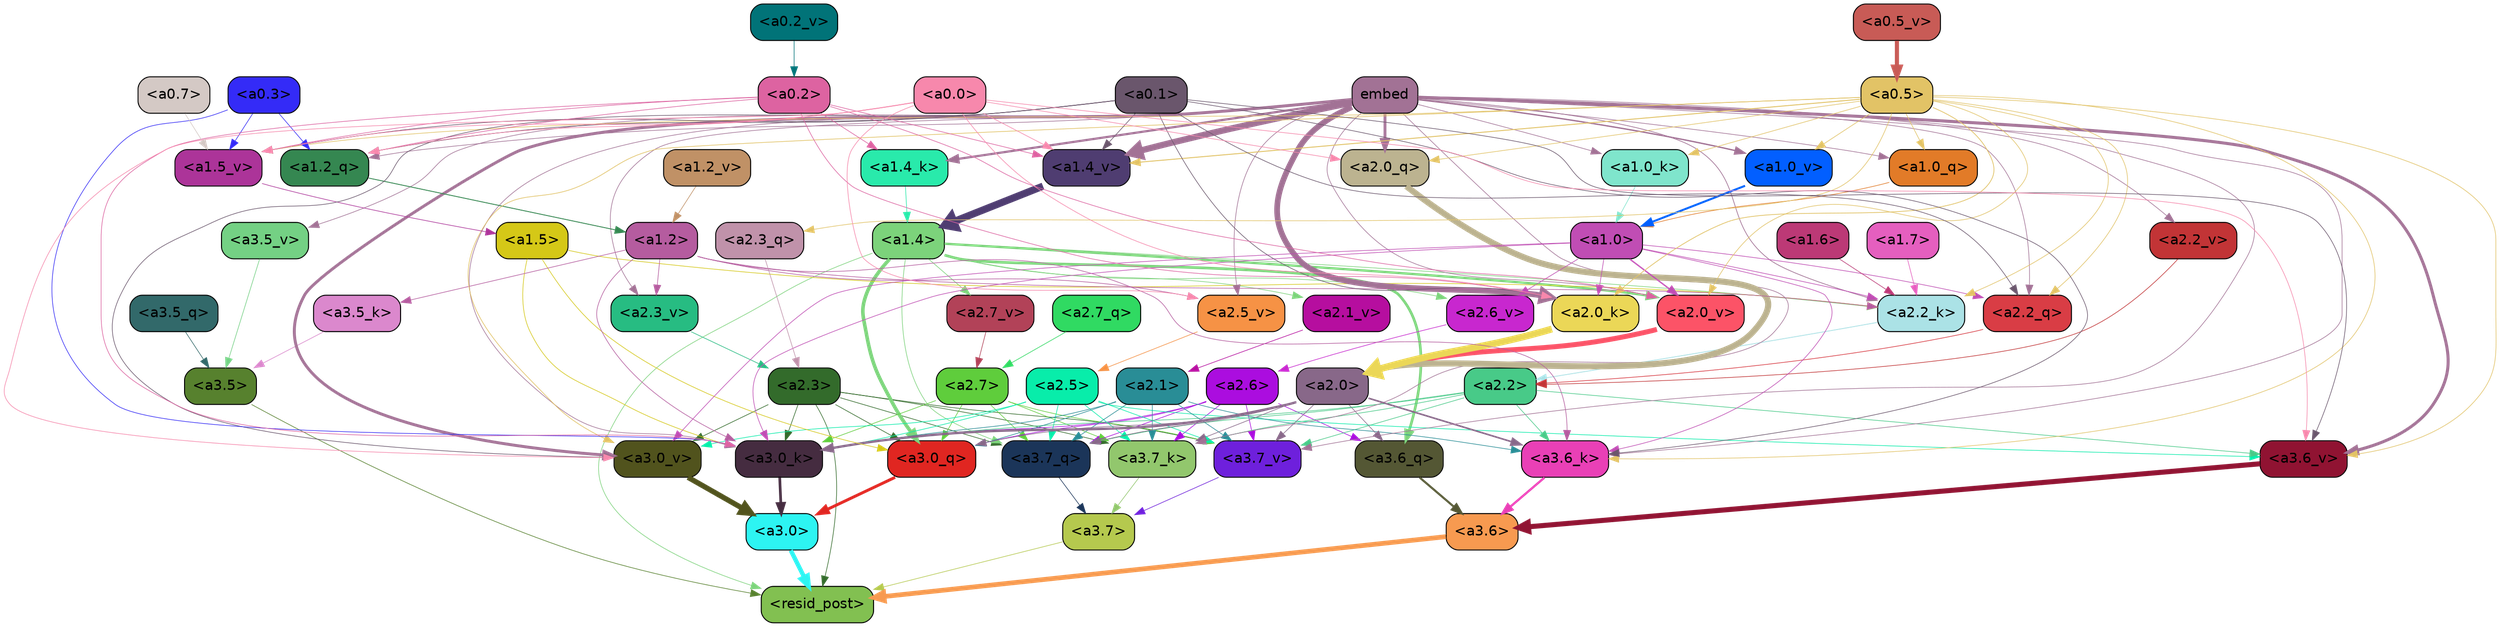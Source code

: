 strict digraph "" {
	graph [bgcolor=transparent,
		layout=dot,
		overlap=false,
		splines=true
	];
	"<a3.7>"	[color=black,
		fillcolor="#b5c94e",
		fontname=Helvetica,
		shape=box,
		style="filled, rounded"];
	"<resid_post>"	[color=black,
		fillcolor="#82c051",
		fontname=Helvetica,
		shape=box,
		style="filled, rounded"];
	"<a3.7>" -> "<resid_post>"	[color="#b5c94e",
		penwidth=0.6];
	"<a3.6>"	[color=black,
		fillcolor="#f79a50",
		fontname=Helvetica,
		shape=box,
		style="filled, rounded"];
	"<a3.6>" -> "<resid_post>"	[color="#f79a50",
		penwidth=4.6696330308914185];
	"<a3.5>"	[color=black,
		fillcolor="#57812e",
		fontname=Helvetica,
		shape=box,
		style="filled, rounded"];
	"<a3.5>" -> "<resid_post>"	[color="#57812e",
		penwidth=0.6];
	"<a3.0>"	[color=black,
		fillcolor="#2df4f2",
		fontname=Helvetica,
		shape=box,
		style="filled, rounded"];
	"<a3.0>" -> "<resid_post>"	[color="#2df4f2",
		penwidth=4.282557368278503];
	"<a2.3>"	[color=black,
		fillcolor="#336b2b",
		fontname=Helvetica,
		shape=box,
		style="filled, rounded"];
	"<a2.3>" -> "<resid_post>"	[color="#336b2b",
		penwidth=0.6];
	"<a3.7_q>"	[color=black,
		fillcolor="#1b3559",
		fontname=Helvetica,
		shape=box,
		style="filled, rounded"];
	"<a2.3>" -> "<a3.7_q>"	[color="#336b2b",
		penwidth=0.6];
	"<a3.0_q>"	[color=black,
		fillcolor="#e02621",
		fontname=Helvetica,
		shape=box,
		style="filled, rounded"];
	"<a2.3>" -> "<a3.0_q>"	[color="#336b2b",
		penwidth=0.6];
	"<a3.7_k>"	[color=black,
		fillcolor="#92c76d",
		fontname=Helvetica,
		shape=box,
		style="filled, rounded"];
	"<a2.3>" -> "<a3.7_k>"	[color="#336b2b",
		penwidth=0.6];
	"<a3.0_k>"	[color=black,
		fillcolor="#452c40",
		fontname=Helvetica,
		shape=box,
		style="filled, rounded"];
	"<a2.3>" -> "<a3.0_k>"	[color="#336b2b",
		penwidth=0.6];
	"<a3.7_v>"	[color=black,
		fillcolor="#6e20dc",
		fontname=Helvetica,
		shape=box,
		style="filled, rounded"];
	"<a2.3>" -> "<a3.7_v>"	[color="#336b2b",
		penwidth=0.6];
	"<a3.0_v>"	[color=black,
		fillcolor="#51531d",
		fontname=Helvetica,
		shape=box,
		style="filled, rounded"];
	"<a2.3>" -> "<a3.0_v>"	[color="#336b2b",
		penwidth=0.6];
	"<a1.4>"	[color=black,
		fillcolor="#7cd37b",
		fontname=Helvetica,
		shape=box,
		style="filled, rounded"];
	"<a1.4>" -> "<resid_post>"	[color="#7cd37b",
		penwidth=0.6];
	"<a1.4>" -> "<a3.7_q>"	[color="#7cd37b",
		penwidth=0.6];
	"<a3.6_q>"	[color=black,
		fillcolor="#545734",
		fontname=Helvetica,
		shape=box,
		style="filled, rounded"];
	"<a1.4>" -> "<a3.6_q>"	[color="#7cd37b",
		penwidth=2.6073555648326874];
	"<a1.4>" -> "<a3.0_q>"	[color="#7cd37b",
		penwidth=3.4971605762839317];
	"<a2.2_k>"	[color=black,
		fillcolor="#abe2e6",
		fontname=Helvetica,
		shape=box,
		style="filled, rounded"];
	"<a1.4>" -> "<a2.2_k>"	[color="#7cd37b",
		penwidth=0.6];
	"<a2.7_v>"	[color=black,
		fillcolor="#b24258",
		fontname=Helvetica,
		shape=box,
		style="filled, rounded"];
	"<a1.4>" -> "<a2.7_v>"	[color="#7cd37b",
		penwidth=0.6];
	"<a2.6_v>"	[color=black,
		fillcolor="#c827cf",
		fontname=Helvetica,
		shape=box,
		style="filled, rounded"];
	"<a1.4>" -> "<a2.6_v>"	[color="#7cd37b",
		penwidth=0.6];
	"<a2.1_v>"	[color=black,
		fillcolor="#b60e9f",
		fontname=Helvetica,
		shape=box,
		style="filled, rounded"];
	"<a1.4>" -> "<a2.1_v>"	[color="#7cd37b",
		penwidth=0.6];
	"<a2.0_v>"	[color=black,
		fillcolor="#fc5367",
		fontname=Helvetica,
		shape=box,
		style="filled, rounded"];
	"<a1.4>" -> "<a2.0_v>"	[color="#7cd37b",
		penwidth=2.268670678138733];
	"<a3.7_q>" -> "<a3.7>"	[color="#1b3559",
		penwidth=0.6];
	"<a3.6_q>" -> "<a3.6>"	[color="#545734",
		penwidth=2.03758105635643];
	"<a3.5_q>"	[color=black,
		fillcolor="#32696a",
		fontname=Helvetica,
		shape=box,
		style="filled, rounded"];
	"<a3.5_q>" -> "<a3.5>"	[color="#32696a",
		penwidth=0.6];
	"<a3.0_q>" -> "<a3.0>"	[color="#e02621",
		penwidth=2.8638100624084473];
	"<a3.7_k>" -> "<a3.7>"	[color="#92c76d",
		penwidth=0.6];
	"<a3.6_k>"	[color=black,
		fillcolor="#e940b6",
		fontname=Helvetica,
		shape=box,
		style="filled, rounded"];
	"<a3.6_k>" -> "<a3.6>"	[color="#e940b6",
		penwidth=2.174198240041733];
	"<a3.5_k>"	[color=black,
		fillcolor="#db88cd",
		fontname=Helvetica,
		shape=box,
		style="filled, rounded"];
	"<a3.5_k>" -> "<a3.5>"	[color="#db88cd",
		penwidth=0.6];
	"<a3.0_k>" -> "<a3.0>"	[color="#452c40",
		penwidth=2.6274144649505615];
	"<a3.7_v>" -> "<a3.7>"	[color="#6e20dc",
		penwidth=0.6];
	"<a3.6_v>"	[color=black,
		fillcolor="#901332",
		fontname=Helvetica,
		shape=box,
		style="filled, rounded"];
	"<a3.6_v>" -> "<a3.6>"	[color="#901332",
		penwidth=5.002329230308533];
	"<a3.5_v>"	[color=black,
		fillcolor="#74d184",
		fontname=Helvetica,
		shape=box,
		style="filled, rounded"];
	"<a3.5_v>" -> "<a3.5>"	[color="#74d184",
		penwidth=0.6];
	"<a3.0_v>" -> "<a3.0>"	[color="#51531d",
		penwidth=5.188832879066467];
	"<a2.7>"	[color=black,
		fillcolor="#5fcd3c",
		fontname=Helvetica,
		shape=box,
		style="filled, rounded"];
	"<a2.7>" -> "<a3.7_q>"	[color="#5fcd3c",
		penwidth=0.6];
	"<a2.7>" -> "<a3.0_q>"	[color="#5fcd3c",
		penwidth=0.6];
	"<a2.7>" -> "<a3.7_k>"	[color="#5fcd3c",
		penwidth=0.6];
	"<a2.7>" -> "<a3.0_k>"	[color="#5fcd3c",
		penwidth=0.6];
	"<a2.7>" -> "<a3.7_v>"	[color="#5fcd3c",
		penwidth=0.6];
	"<a2.6>"	[color=black,
		fillcolor="#ab0ddf",
		fontname=Helvetica,
		shape=box,
		style="filled, rounded"];
	"<a2.6>" -> "<a3.7_q>"	[color="#ab0ddf",
		penwidth=0.6];
	"<a2.6>" -> "<a3.6_q>"	[color="#ab0ddf",
		penwidth=0.6];
	"<a2.6>" -> "<a3.0_q>"	[color="#ab0ddf",
		penwidth=0.6];
	"<a2.6>" -> "<a3.7_k>"	[color="#ab0ddf",
		penwidth=0.6];
	"<a2.6>" -> "<a3.0_k>"	[color="#ab0ddf",
		penwidth=0.6];
	"<a2.6>" -> "<a3.7_v>"	[color="#ab0ddf",
		penwidth=0.6];
	"<a2.5>"	[color=black,
		fillcolor="#08edaa",
		fontname=Helvetica,
		shape=box,
		style="filled, rounded"];
	"<a2.5>" -> "<a3.7_q>"	[color="#08edaa",
		penwidth=0.6];
	"<a2.5>" -> "<a3.7_k>"	[color="#08edaa",
		penwidth=0.6];
	"<a2.5>" -> "<a3.0_k>"	[color="#08edaa",
		penwidth=0.6];
	"<a2.5>" -> "<a3.7_v>"	[color="#08edaa",
		penwidth=0.6];
	"<a2.5>" -> "<a3.6_v>"	[color="#08edaa",
		penwidth=0.6];
	"<a2.5>" -> "<a3.0_v>"	[color="#08edaa",
		penwidth=0.6];
	"<a2.2>"	[color=black,
		fillcolor="#48ca88",
		fontname=Helvetica,
		shape=box,
		style="filled, rounded"];
	"<a2.2>" -> "<a3.7_q>"	[color="#48ca88",
		penwidth=0.6];
	"<a2.2>" -> "<a3.7_k>"	[color="#48ca88",
		penwidth=0.6];
	"<a2.2>" -> "<a3.6_k>"	[color="#48ca88",
		penwidth=0.6];
	"<a2.2>" -> "<a3.0_k>"	[color="#48ca88",
		penwidth=0.6];
	"<a2.2>" -> "<a3.7_v>"	[color="#48ca88",
		penwidth=0.6];
	"<a2.2>" -> "<a3.6_v>"	[color="#48ca88",
		penwidth=0.6];
	"<a2.1>"	[color=black,
		fillcolor="#298d96",
		fontname=Helvetica,
		shape=box,
		style="filled, rounded"];
	"<a2.1>" -> "<a3.7_q>"	[color="#298d96",
		penwidth=0.6];
	"<a2.1>" -> "<a3.0_q>"	[color="#298d96",
		penwidth=0.6];
	"<a2.1>" -> "<a3.7_k>"	[color="#298d96",
		penwidth=0.6];
	"<a2.1>" -> "<a3.6_k>"	[color="#298d96",
		penwidth=0.6];
	"<a2.1>" -> "<a3.0_k>"	[color="#298d96",
		penwidth=0.6];
	"<a2.1>" -> "<a3.7_v>"	[color="#298d96",
		penwidth=0.6];
	"<a2.0>"	[color=black,
		fillcolor="#886889",
		fontname=Helvetica,
		shape=box,
		style="filled, rounded"];
	"<a2.0>" -> "<a3.7_q>"	[color="#886889",
		penwidth=0.6];
	"<a2.0>" -> "<a3.6_q>"	[color="#886889",
		penwidth=0.6];
	"<a2.0>" -> "<a3.0_q>"	[color="#886889",
		penwidth=0.6];
	"<a2.0>" -> "<a3.7_k>"	[color="#886889",
		penwidth=0.6];
	"<a2.0>" -> "<a3.6_k>"	[color="#886889",
		penwidth=1.5568191409111023];
	"<a2.0>" -> "<a3.0_k>"	[color="#886889",
		penwidth=2.270527422428131];
	"<a2.0>" -> "<a3.7_v>"	[color="#886889",
		penwidth=0.6];
	"<a1.5>"	[color=black,
		fillcolor="#d5c817",
		fontname=Helvetica,
		shape=box,
		style="filled, rounded"];
	"<a1.5>" -> "<a3.0_q>"	[color="#d5c817",
		penwidth=0.6];
	"<a1.5>" -> "<a3.0_k>"	[color="#d5c817",
		penwidth=0.6];
	"<a1.5>" -> "<a2.2_k>"	[color="#d5c817",
		penwidth=0.6];
	embed	[color=black,
		fillcolor="#a27295",
		fontname=Helvetica,
		shape=box,
		style="filled, rounded"];
	embed -> "<a3.7_k>"	[color="#a27295",
		penwidth=0.6];
	embed -> "<a3.6_k>"	[color="#a27295",
		penwidth=0.6];
	embed -> "<a3.0_k>"	[color="#a27295",
		penwidth=0.6];
	embed -> "<a3.7_v>"	[color="#a27295",
		penwidth=0.6];
	embed -> "<a3.6_v>"	[color="#a27295",
		penwidth=2.9588699340820312];
	embed -> "<a3.5_v>"	[color="#a27295",
		penwidth=0.6];
	embed -> "<a3.0_v>"	[color="#a27295",
		penwidth=2.8686431646347046];
	"<a2.2_q>"	[color=black,
		fillcolor="#d93d45",
		fontname=Helvetica,
		shape=box,
		style="filled, rounded"];
	embed -> "<a2.2_q>"	[color="#a27295",
		penwidth=0.6];
	"<a2.0_q>"	[color=black,
		fillcolor="#bcb390",
		fontname=Helvetica,
		shape=box,
		style="filled, rounded"];
	embed -> "<a2.0_q>"	[color="#a27295",
		penwidth=2.7617180347442627];
	embed -> "<a2.2_k>"	[color="#a27295",
		penwidth=0.67606520652771];
	"<a2.0_k>"	[color=black,
		fillcolor="#ebd757",
		fontname=Helvetica,
		shape=box,
		style="filled, rounded"];
	embed -> "<a2.0_k>"	[color="#a27295",
		penwidth=5.615107178688049];
	"<a2.5_v>"	[color=black,
		fillcolor="#f69245",
		fontname=Helvetica,
		shape=box,
		style="filled, rounded"];
	embed -> "<a2.5_v>"	[color="#a27295",
		penwidth=0.6];
	"<a2.3_v>"	[color=black,
		fillcolor="#27bc82",
		fontname=Helvetica,
		shape=box,
		style="filled, rounded"];
	embed -> "<a2.3_v>"	[color="#a27295",
		penwidth=0.6];
	"<a2.2_v>"	[color=black,
		fillcolor="#c23436",
		fontname=Helvetica,
		shape=box,
		style="filled, rounded"];
	embed -> "<a2.2_v>"	[color="#a27295",
		penwidth=0.6];
	embed -> "<a2.0_v>"	[color="#a27295",
		penwidth=0.6];
	"<a1.2_q>"	[color=black,
		fillcolor="#358751",
		fontname=Helvetica,
		shape=box,
		style="filled, rounded"];
	embed -> "<a1.2_q>"	[color="#a27295",
		penwidth=0.6];
	"<a1.0_q>"	[color=black,
		fillcolor="#e27b28",
		fontname=Helvetica,
		shape=box,
		style="filled, rounded"];
	embed -> "<a1.0_q>"	[color="#a27295",
		penwidth=0.6];
	"<a1.4_k>"	[color=black,
		fillcolor="#29eaab",
		fontname=Helvetica,
		shape=box,
		style="filled, rounded"];
	embed -> "<a1.4_k>"	[color="#a27295",
		penwidth=2.1468217372894287];
	"<a1.0_k>"	[color=black,
		fillcolor="#7fe5cc",
		fontname=Helvetica,
		shape=box,
		style="filled, rounded"];
	embed -> "<a1.0_k>"	[color="#a27295",
		penwidth=0.6];
	"<a1.4_v>"	[color=black,
		fillcolor="#4f3d71",
		fontname=Helvetica,
		shape=box,
		style="filled, rounded"];
	embed -> "<a1.4_v>"	[color="#a27295",
		penwidth=6.189999580383301];
	"<a1.0_v>"	[color=black,
		fillcolor="#025fff",
		fontname=Helvetica,
		shape=box,
		style="filled, rounded"];
	embed -> "<a1.0_v>"	[color="#a27295",
		penwidth=1.3123979568481445];
	"<a1.2>"	[color=black,
		fillcolor="#b55c9f",
		fontname=Helvetica,
		shape=box,
		style="filled, rounded"];
	"<a1.2>" -> "<a3.6_k>"	[color="#b55c9f",
		penwidth=0.6];
	"<a1.2>" -> "<a3.5_k>"	[color="#b55c9f",
		penwidth=0.6];
	"<a1.2>" -> "<a3.0_k>"	[color="#b55c9f",
		penwidth=0.6];
	"<a1.2>" -> "<a2.2_k>"	[color="#b55c9f",
		penwidth=0.6];
	"<a1.2>" -> "<a2.5_v>"	[color="#b55c9f",
		penwidth=0.6];
	"<a1.2>" -> "<a2.3_v>"	[color="#b55c9f",
		penwidth=0.6];
	"<a1.0>"	[color=black,
		fillcolor="#c04db4",
		fontname=Helvetica,
		shape=box,
		style="filled, rounded"];
	"<a1.0>" -> "<a3.6_k>"	[color="#c04db4",
		penwidth=0.6];
	"<a1.0>" -> "<a3.0_k>"	[color="#c04db4",
		penwidth=0.6];
	"<a1.0>" -> "<a3.0_v>"	[color="#c04db4",
		penwidth=0.6];
	"<a1.0>" -> "<a2.2_q>"	[color="#c04db4",
		penwidth=0.6];
	"<a1.0>" -> "<a2.2_k>"	[color="#c04db4",
		penwidth=0.6];
	"<a1.0>" -> "<a2.0_k>"	[color="#c04db4",
		penwidth=0.6];
	"<a1.0>" -> "<a2.6_v>"	[color="#c04db4",
		penwidth=0.6];
	"<a1.0>" -> "<a2.0_v>"	[color="#c04db4",
		penwidth=1.27996826171875];
	"<a0.5>"	[color=black,
		fillcolor="#e2c366",
		fontname=Helvetica,
		shape=box,
		style="filled, rounded"];
	"<a0.5>" -> "<a3.6_k>"	[color="#e2c366",
		penwidth=0.6];
	"<a0.5>" -> "<a3.6_v>"	[color="#e2c366",
		penwidth=0.6];
	"<a0.5>" -> "<a3.0_v>"	[color="#e2c366",
		penwidth=0.6421224474906921];
	"<a2.3_q>"	[color=black,
		fillcolor="#c092aa",
		fontname=Helvetica,
		shape=box,
		style="filled, rounded"];
	"<a0.5>" -> "<a2.3_q>"	[color="#e2c366",
		penwidth=0.6];
	"<a0.5>" -> "<a2.2_q>"	[color="#e2c366",
		penwidth=0.6];
	"<a0.5>" -> "<a2.0_q>"	[color="#e2c366",
		penwidth=0.6];
	"<a0.5>" -> "<a2.2_k>"	[color="#e2c366",
		penwidth=0.6];
	"<a0.5>" -> "<a2.0_k>"	[color="#e2c366",
		penwidth=0.7151575088500977];
	"<a0.5>" -> "<a2.0_v>"	[color="#e2c366",
		penwidth=0.6];
	"<a0.5>" -> "<a1.0_q>"	[color="#e2c366",
		penwidth=0.6];
	"<a0.5>" -> "<a1.0_k>"	[color="#e2c366",
		penwidth=0.6];
	"<a1.5_v>"	[color=black,
		fillcolor="#ac3499",
		fontname=Helvetica,
		shape=box,
		style="filled, rounded"];
	"<a0.5>" -> "<a1.5_v>"	[color="#e2c366",
		penwidth=0.6];
	"<a0.5>" -> "<a1.4_v>"	[color="#e2c366",
		penwidth=0.8927993774414062];
	"<a0.5>" -> "<a1.0_v>"	[color="#e2c366",
		penwidth=0.6];
	"<a0.1>"	[color=black,
		fillcolor="#6a566c",
		fontname=Helvetica,
		shape=box,
		style="filled, rounded"];
	"<a0.1>" -> "<a3.6_k>"	[color="#6a566c",
		penwidth=0.6];
	"<a0.1>" -> "<a3.6_v>"	[color="#6a566c",
		penwidth=0.6];
	"<a0.1>" -> "<a3.0_v>"	[color="#6a566c",
		penwidth=0.6];
	"<a0.1>" -> "<a2.2_q>"	[color="#6a566c",
		penwidth=0.6];
	"<a0.1>" -> "<a2.0_k>"	[color="#6a566c",
		penwidth=0.6];
	"<a0.1>" -> "<a1.2_q>"	[color="#6a566c",
		penwidth=0.6];
	"<a0.1>" -> "<a1.5_v>"	[color="#6a566c",
		penwidth=0.6];
	"<a0.1>" -> "<a1.4_v>"	[color="#6a566c",
		penwidth=0.6];
	"<a0.3>"	[color=black,
		fillcolor="#342bf7",
		fontname=Helvetica,
		shape=box,
		style="filled, rounded"];
	"<a0.3>" -> "<a3.0_k>"	[color="#342bf7",
		penwidth=0.6];
	"<a0.3>" -> "<a1.2_q>"	[color="#342bf7",
		penwidth=0.6];
	"<a0.3>" -> "<a1.5_v>"	[color="#342bf7",
		penwidth=0.6];
	"<a0.2>"	[color=black,
		fillcolor="#dd63a1",
		fontname=Helvetica,
		shape=box,
		style="filled, rounded"];
	"<a0.2>" -> "<a3.0_k>"	[color="#dd63a1",
		penwidth=0.6];
	"<a0.2>" -> "<a2.0_k>"	[color="#dd63a1",
		penwidth=0.6];
	"<a0.2>" -> "<a2.0_v>"	[color="#dd63a1",
		penwidth=0.6];
	"<a0.2>" -> "<a1.2_q>"	[color="#dd63a1",
		penwidth=0.6];
	"<a0.2>" -> "<a1.4_k>"	[color="#dd63a1",
		penwidth=0.6];
	"<a0.2>" -> "<a1.5_v>"	[color="#dd63a1",
		penwidth=0.6];
	"<a0.2>" -> "<a1.4_v>"	[color="#dd63a1",
		penwidth=0.6];
	"<a0.0>"	[color=black,
		fillcolor="#f788ac",
		fontname=Helvetica,
		shape=box,
		style="filled, rounded"];
	"<a0.0>" -> "<a3.6_v>"	[color="#f788ac",
		penwidth=0.6];
	"<a0.0>" -> "<a3.0_v>"	[color="#f788ac",
		penwidth=0.6];
	"<a0.0>" -> "<a2.0_q>"	[color="#f788ac",
		penwidth=0.6];
	"<a0.0>" -> "<a2.0_k>"	[color="#f788ac",
		penwidth=0.6];
	"<a0.0>" -> "<a2.5_v>"	[color="#f788ac",
		penwidth=0.6];
	"<a0.0>" -> "<a1.2_q>"	[color="#f788ac",
		penwidth=0.6];
	"<a0.0>" -> "<a1.5_v>"	[color="#f788ac",
		penwidth=0.6];
	"<a0.0>" -> "<a1.4_v>"	[color="#f788ac",
		penwidth=0.6];
	"<a2.7_q>"	[color=black,
		fillcolor="#30da62",
		fontname=Helvetica,
		shape=box,
		style="filled, rounded"];
	"<a2.7_q>" -> "<a2.7>"	[color="#30da62",
		penwidth=0.6];
	"<a2.3_q>" -> "<a2.3>"	[color="#c092aa",
		penwidth=0.6];
	"<a2.2_q>" -> "<a2.2>"	[color="#d93d45",
		penwidth=0.6340763568878174];
	"<a2.0_q>" -> "<a2.0>"	[color="#bcb390",
		penwidth=6.0160088539123535];
	"<a2.2_k>" -> "<a2.2>"	[color="#abe2e6",
		penwidth=0.7764816284179688];
	"<a2.0_k>" -> "<a2.0>"	[color="#ebd757",
		penwidth=6.773025274276733];
	"<a2.7_v>" -> "<a2.7>"	[color="#b24258",
		penwidth=0.6];
	"<a2.6_v>" -> "<a2.6>"	[color="#c827cf",
		penwidth=0.6];
	"<a2.5_v>" -> "<a2.5>"	[color="#f69245",
		penwidth=0.6];
	"<a2.3_v>" -> "<a2.3>"	[color="#27bc82",
		penwidth=0.6];
	"<a2.2_v>" -> "<a2.2>"	[color="#c23436",
		penwidth=0.6];
	"<a2.1_v>" -> "<a2.1>"	[color="#b60e9f",
		penwidth=0.6];
	"<a2.0_v>" -> "<a2.0>"	[color="#fc5367",
		penwidth=4.906715989112854];
	"<a1.7>"	[color=black,
		fillcolor="#e55fbf",
		fontname=Helvetica,
		shape=box,
		style="filled, rounded"];
	"<a1.7>" -> "<a2.2_k>"	[color="#e55fbf",
		penwidth=0.6];
	"<a1.6>"	[color=black,
		fillcolor="#bc3976",
		fontname=Helvetica,
		shape=box,
		style="filled, rounded"];
	"<a1.6>" -> "<a2.2_k>"	[color="#bc3976",
		penwidth=0.6];
	"<a1.2_q>" -> "<a1.2>"	[color="#358751",
		penwidth=0.836545467376709];
	"<a1.0_q>" -> "<a1.0>"	[color="#e27b28",
		penwidth=0.6];
	"<a1.4_k>" -> "<a1.4>"	[color="#29eaab",
		penwidth=0.6];
	"<a1.0_k>" -> "<a1.0>"	[color="#7fe5cc",
		penwidth=0.6];
	"<a1.5_v>" -> "<a1.5>"	[color="#ac3499",
		penwidth=0.6];
	"<a1.4_v>" -> "<a1.4>"	[color="#4f3d71",
		penwidth=7.093163728713989];
	"<a1.2_v>"	[color=black,
		fillcolor="#c09166",
		fontname=Helvetica,
		shape=box,
		style="filled, rounded"];
	"<a1.2_v>" -> "<a1.2>"	[color="#c09166",
		penwidth=0.6];
	"<a1.0_v>" -> "<a1.0>"	[color="#025fff",
		penwidth=1.9666723012924194];
	"<a0.7>"	[color=black,
		fillcolor="#d4c9c5",
		fontname=Helvetica,
		shape=box,
		style="filled, rounded"];
	"<a0.7>" -> "<a1.5_v>"	[color="#d4c9c5",
		penwidth=0.6];
	"<a0.5_v>"	[color=black,
		fillcolor="#c85b56",
		fontname=Helvetica,
		shape=box,
		style="filled, rounded"];
	"<a0.5_v>" -> "<a0.5>"	[color="#c85b56",
		penwidth=4.062177300453186];
	"<a0.2_v>"	[color=black,
		fillcolor="#017378",
		fontname=Helvetica,
		shape=box,
		style="filled, rounded"];
	"<a0.2_v>" -> "<a0.2>"	[color="#017378",
		penwidth=0.6];
}
